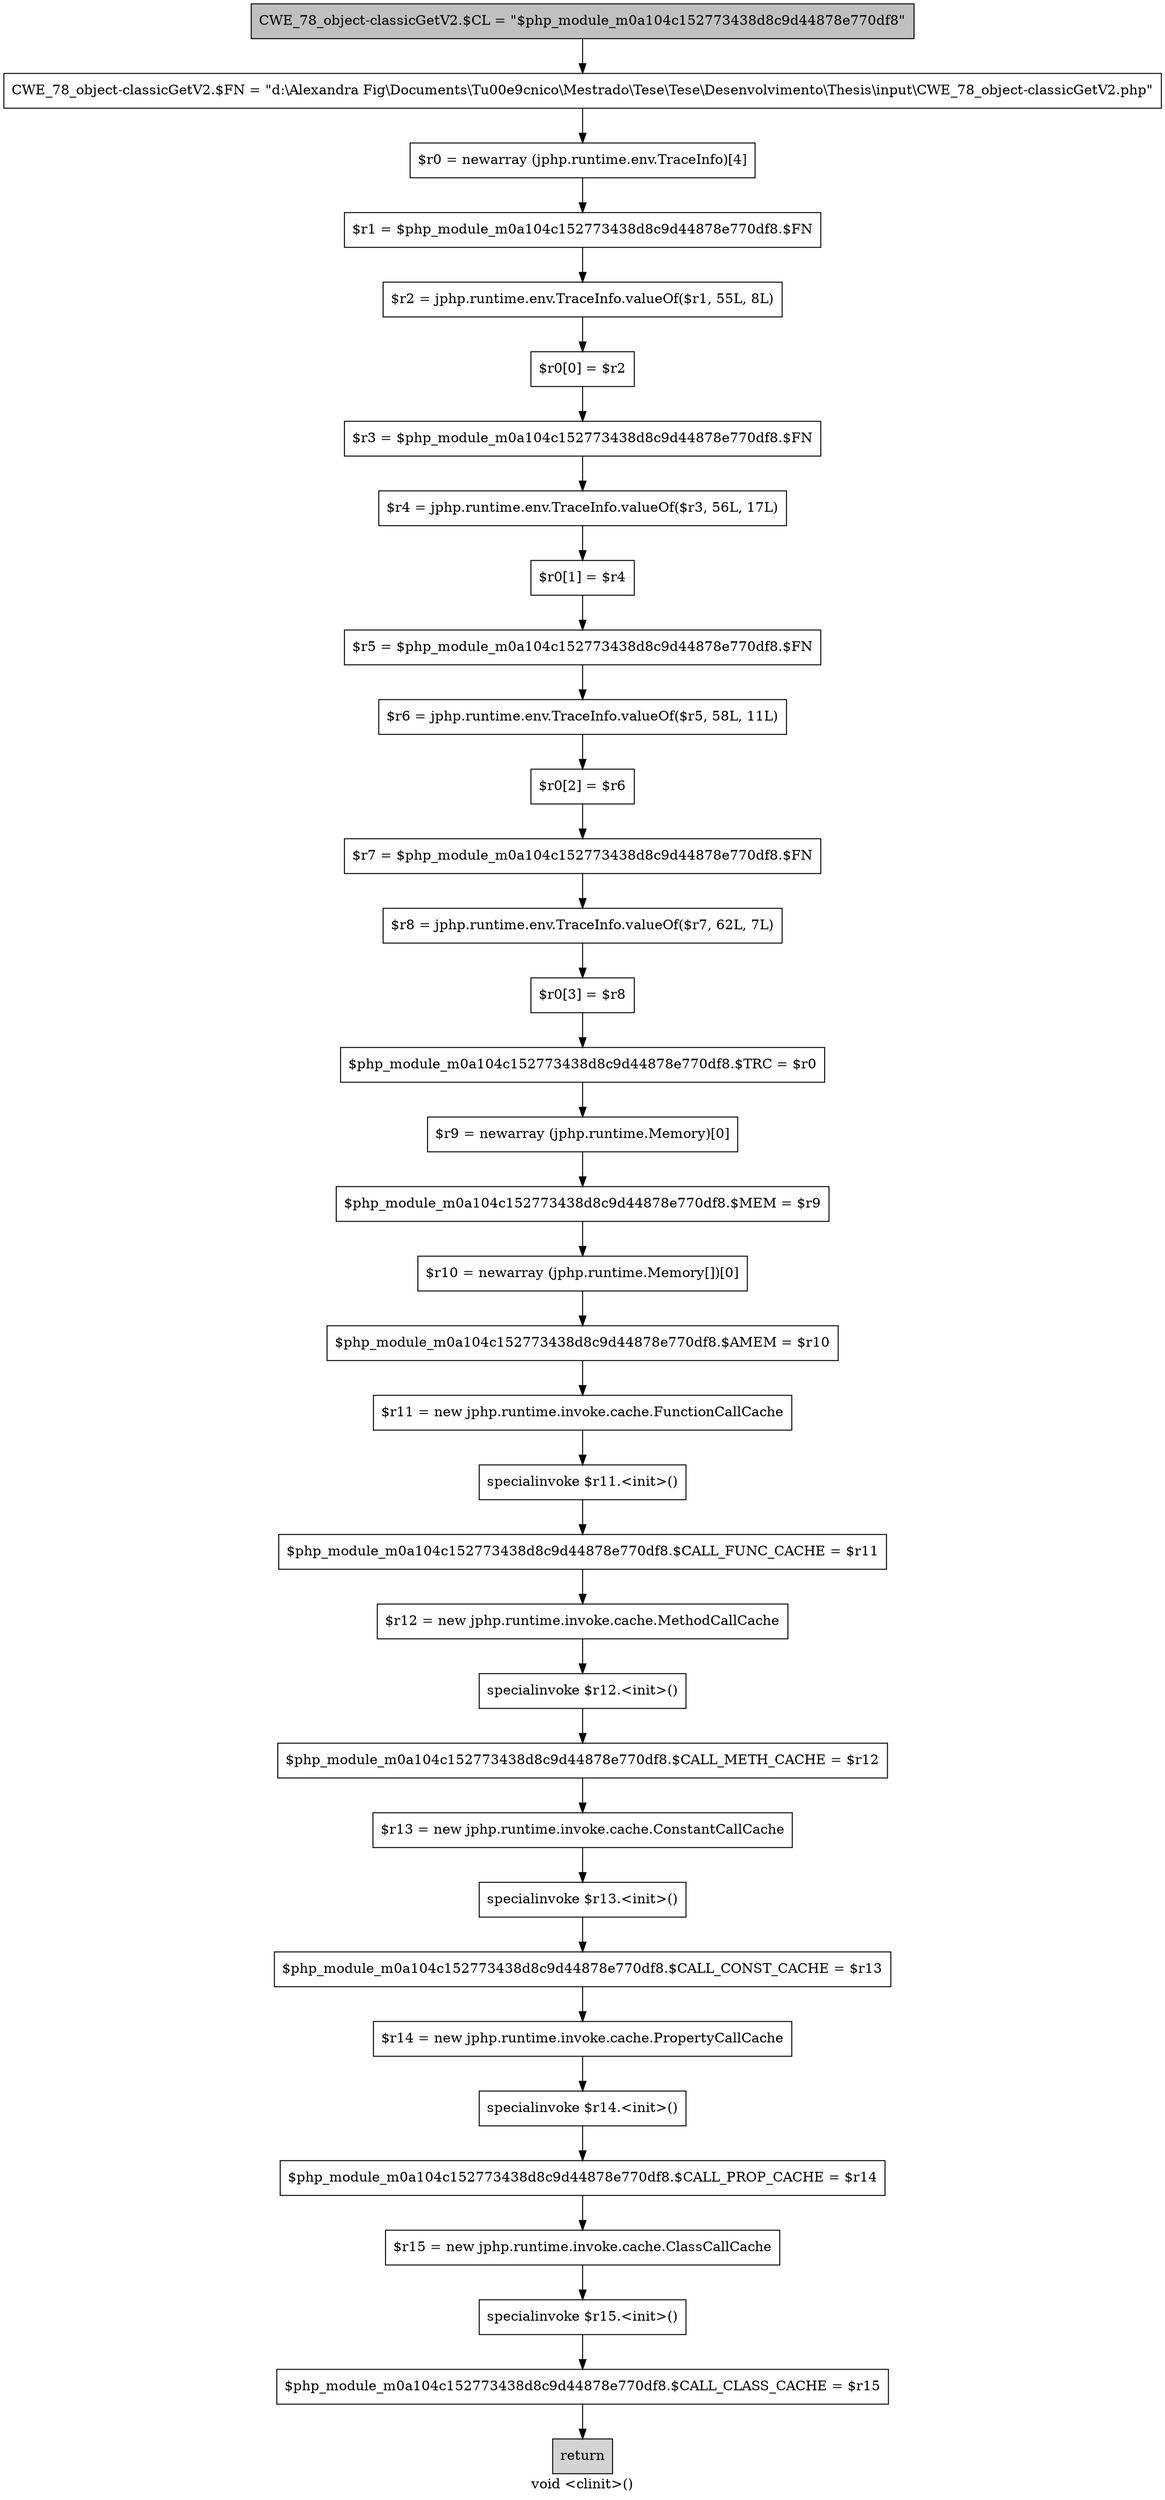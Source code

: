 digraph "void <clinit>()" {
    label="void <clinit>()";
    node [shape=box];
    "0" [style=filled,fillcolor=gray,label="CWE_78_object-classicGetV2.$CL = \"$php_module_m0a104c152773438d8c9d44878e770df8\"",];
    "1" [label="CWE_78_object-classicGetV2.$FN = \"d:\\Alexandra Fig\\Documents\\T\u00e9cnico\\Mestrado\\Tese\\Tese\\Desenvolvimento\\Thesis\\input\\CWE_78_object-classicGetV2.php\"",];
    "0"->"1";
    "2" [label="$r0 = newarray (jphp.runtime.env.TraceInfo)[4]",];
    "1"->"2";
    "3" [label="$r1 = $php_module_m0a104c152773438d8c9d44878e770df8.$FN",];
    "2"->"3";
    "4" [label="$r2 = jphp.runtime.env.TraceInfo.valueOf($r1, 55L, 8L)",];
    "3"->"4";
    "5" [label="$r0[0] = $r2",];
    "4"->"5";
    "6" [label="$r3 = $php_module_m0a104c152773438d8c9d44878e770df8.$FN",];
    "5"->"6";
    "7" [label="$r4 = jphp.runtime.env.TraceInfo.valueOf($r3, 56L, 17L)",];
    "6"->"7";
    "8" [label="$r0[1] = $r4",];
    "7"->"8";
    "9" [label="$r5 = $php_module_m0a104c152773438d8c9d44878e770df8.$FN",];
    "8"->"9";
    "10" [label="$r6 = jphp.runtime.env.TraceInfo.valueOf($r5, 58L, 11L)",];
    "9"->"10";
    "11" [label="$r0[2] = $r6",];
    "10"->"11";
    "12" [label="$r7 = $php_module_m0a104c152773438d8c9d44878e770df8.$FN",];
    "11"->"12";
    "13" [label="$r8 = jphp.runtime.env.TraceInfo.valueOf($r7, 62L, 7L)",];
    "12"->"13";
    "14" [label="$r0[3] = $r8",];
    "13"->"14";
    "15" [label="$php_module_m0a104c152773438d8c9d44878e770df8.$TRC = $r0",];
    "14"->"15";
    "16" [label="$r9 = newarray (jphp.runtime.Memory)[0]",];
    "15"->"16";
    "17" [label="$php_module_m0a104c152773438d8c9d44878e770df8.$MEM = $r9",];
    "16"->"17";
    "18" [label="$r10 = newarray (jphp.runtime.Memory[])[0]",];
    "17"->"18";
    "19" [label="$php_module_m0a104c152773438d8c9d44878e770df8.$AMEM = $r10",];
    "18"->"19";
    "20" [label="$r11 = new jphp.runtime.invoke.cache.FunctionCallCache",];
    "19"->"20";
    "21" [label="specialinvoke $r11.<init>()",];
    "20"->"21";
    "22" [label="$php_module_m0a104c152773438d8c9d44878e770df8.$CALL_FUNC_CACHE = $r11",];
    "21"->"22";
    "23" [label="$r12 = new jphp.runtime.invoke.cache.MethodCallCache",];
    "22"->"23";
    "24" [label="specialinvoke $r12.<init>()",];
    "23"->"24";
    "25" [label="$php_module_m0a104c152773438d8c9d44878e770df8.$CALL_METH_CACHE = $r12",];
    "24"->"25";
    "26" [label="$r13 = new jphp.runtime.invoke.cache.ConstantCallCache",];
    "25"->"26";
    "27" [label="specialinvoke $r13.<init>()",];
    "26"->"27";
    "28" [label="$php_module_m0a104c152773438d8c9d44878e770df8.$CALL_CONST_CACHE = $r13",];
    "27"->"28";
    "29" [label="$r14 = new jphp.runtime.invoke.cache.PropertyCallCache",];
    "28"->"29";
    "30" [label="specialinvoke $r14.<init>()",];
    "29"->"30";
    "31" [label="$php_module_m0a104c152773438d8c9d44878e770df8.$CALL_PROP_CACHE = $r14",];
    "30"->"31";
    "32" [label="$r15 = new jphp.runtime.invoke.cache.ClassCallCache",];
    "31"->"32";
    "33" [label="specialinvoke $r15.<init>()",];
    "32"->"33";
    "34" [label="$php_module_m0a104c152773438d8c9d44878e770df8.$CALL_CLASS_CACHE = $r15",];
    "33"->"34";
    "35" [style=filled,fillcolor=lightgray,label="return",];
    "34"->"35";
}
